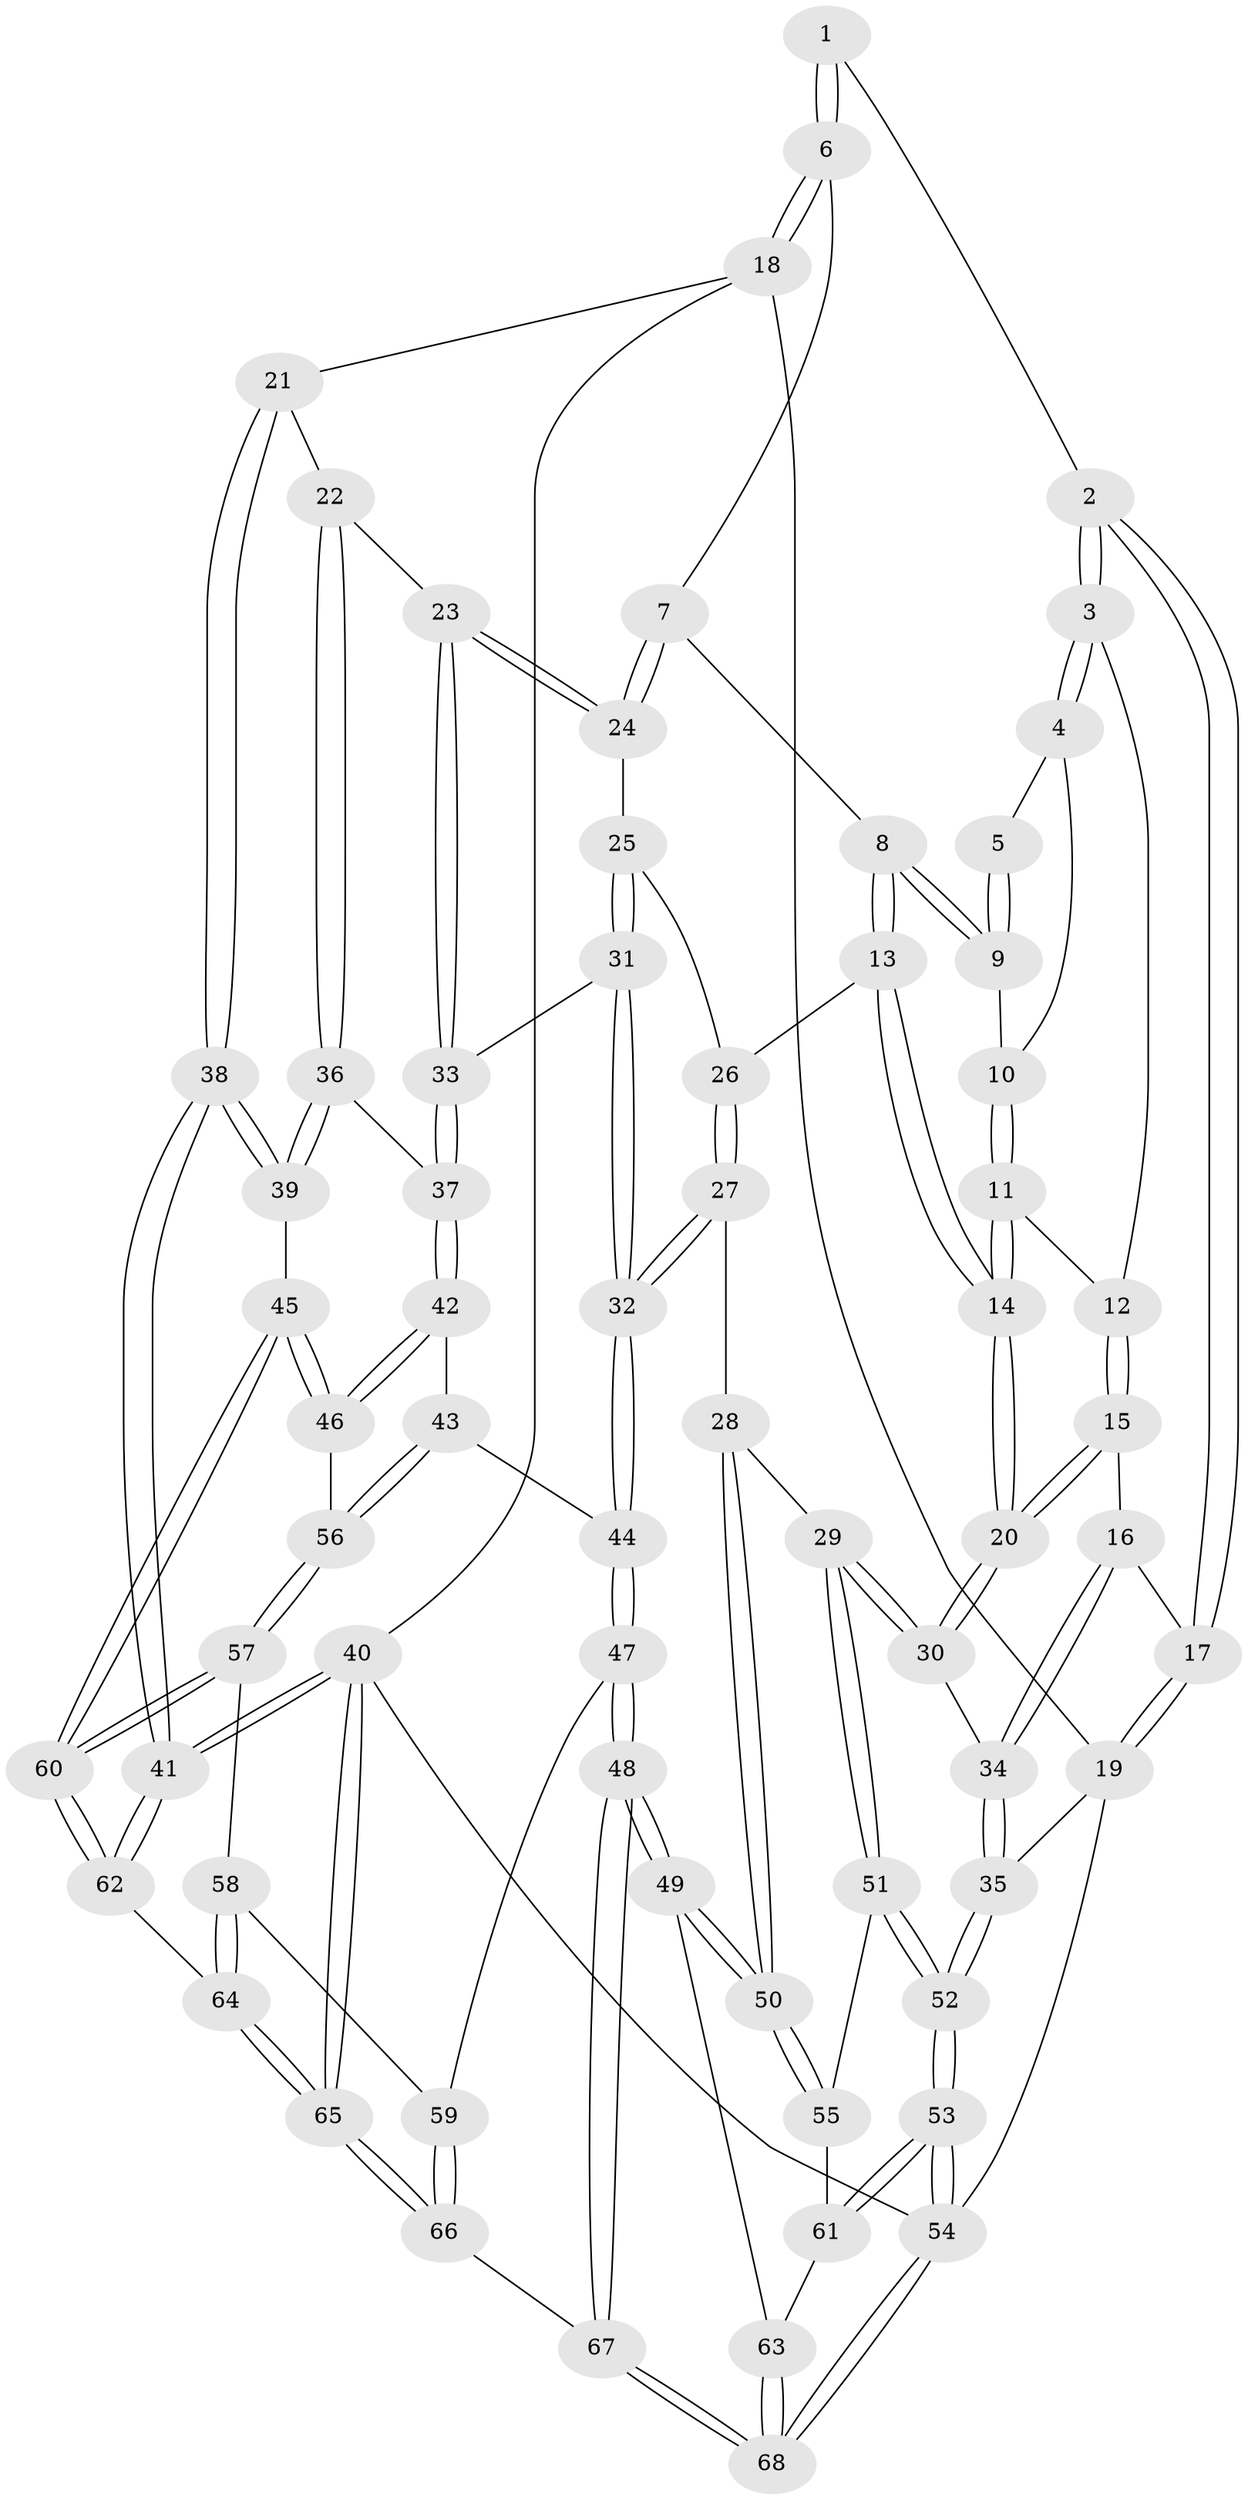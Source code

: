 // coarse degree distribution, {4: 0.6097560975609756, 6: 0.0975609756097561, 5: 0.14634146341463414, 7: 0.024390243902439025, 3: 0.12195121951219512}
// Generated by graph-tools (version 1.1) at 2025/52/02/27/25 19:52:39]
// undirected, 68 vertices, 167 edges
graph export_dot {
graph [start="1"]
  node [color=gray90,style=filled];
  1 [pos="+0.5316046511029102+0"];
  2 [pos="+0+0"];
  3 [pos="+0+0"];
  4 [pos="+0.3893156774876376+0.059457495906167515"];
  5 [pos="+0.48876614380317834+0.006080770193419193"];
  6 [pos="+0.957560577816523+0"];
  7 [pos="+0.8582614639352695+0"];
  8 [pos="+0.5397209230635103+0.20311524314469181"];
  9 [pos="+0.49143613794359065+0.08863175273701394"];
  10 [pos="+0.3960624260982023+0.07660735880926361"];
  11 [pos="+0.37161011016305273+0.17338670097430972"];
  12 [pos="+0.06908035431200991+0"];
  13 [pos="+0.5221433487508326+0.23867122693728485"];
  14 [pos="+0.3945571364596491+0.26159895414163914"];
  15 [pos="+0.32803240277355517+0.30606697190158166"];
  16 [pos="+0.018121204906874046+0.0941219110257702"];
  17 [pos="+0+0"];
  18 [pos="+1+0"];
  19 [pos="+0+0"];
  20 [pos="+0.330301882900881+0.30864323335626975"];
  21 [pos="+1+0.22691519546289213"];
  22 [pos="+0.8801718187647789+0.3852001555197867"];
  23 [pos="+0.8388272148526686+0.3786613406180506"];
  24 [pos="+0.7804353868069224+0.3263005709697966"];
  25 [pos="+0.7081063591010163+0.3460866820068432"];
  26 [pos="+0.5345788124111241+0.25440948188952517"];
  27 [pos="+0.5470180174001141+0.5260551149673366"];
  28 [pos="+0.4257844944480395+0.5201869531603865"];
  29 [pos="+0.2683538809142328+0.4705840693673604"];
  30 [pos="+0.2612734715328808+0.451795945599571"];
  31 [pos="+0.6385466448716505+0.5079402414381692"];
  32 [pos="+0.5860542892507997+0.546874357713278"];
  33 [pos="+0.7942285189513256+0.5180419136714506"];
  34 [pos="+0.1866481482435186+0.4260138011742667"];
  35 [pos="+0+0.43761200122929067"];
  36 [pos="+0.9472468489194242+0.524346203672653"];
  37 [pos="+0.8164107605783381+0.5532016683126042"];
  38 [pos="+1+0.6199958107508502"];
  39 [pos="+1+0.6264697566294667"];
  40 [pos="+1+1"];
  41 [pos="+1+0.914429123211102"];
  42 [pos="+0.8113626807237737+0.6322584638391183"];
  43 [pos="+0.6304129613282674+0.6307824061218156"];
  44 [pos="+0.6062485551826693+0.6235615468266293"];
  45 [pos="+0.9234647516942299+0.7168173626475131"];
  46 [pos="+0.8464078616751314+0.6841375751884384"];
  47 [pos="+0.5311155724775666+0.812057707138787"];
  48 [pos="+0.4827953971656802+0.8352850897099475"];
  49 [pos="+0.47306151065650803+0.8326035979374377"];
  50 [pos="+0.4413422857535692+0.7980908999215605"];
  51 [pos="+0.22207959663566415+0.6326272707229578"];
  52 [pos="+0+0.6643918127566886"];
  53 [pos="+0+1"];
  54 [pos="+0+1"];
  55 [pos="+0.22656336430164775+0.6499393945117489"];
  56 [pos="+0.7530542041069839+0.749265235272451"];
  57 [pos="+0.735653432296745+0.7910675953954892"];
  58 [pos="+0.6808486277320397+0.8408067094062944"];
  59 [pos="+0.6467396795593378+0.8481892172113907"];
  60 [pos="+0.8932054901605827+0.8474443368791041"];
  61 [pos="+0.17247266832879982+0.8010021067261854"];
  62 [pos="+0.895497636977413+0.890352923324154"];
  63 [pos="+0.3195002093069786+0.9051089725656128"];
  64 [pos="+0.863284732449571+0.9459225960755314"];
  65 [pos="+0.8263323426739384+1"];
  66 [pos="+0.7657436355601209+1"];
  67 [pos="+0.518841807194757+1"];
  68 [pos="+0.07102315629598048+1"];
  1 -- 2;
  1 -- 6;
  1 -- 6;
  2 -- 3;
  2 -- 3;
  2 -- 17;
  2 -- 17;
  3 -- 4;
  3 -- 4;
  3 -- 12;
  4 -- 5;
  4 -- 10;
  5 -- 9;
  5 -- 9;
  6 -- 7;
  6 -- 18;
  6 -- 18;
  7 -- 8;
  7 -- 24;
  7 -- 24;
  8 -- 9;
  8 -- 9;
  8 -- 13;
  8 -- 13;
  9 -- 10;
  10 -- 11;
  10 -- 11;
  11 -- 12;
  11 -- 14;
  11 -- 14;
  12 -- 15;
  12 -- 15;
  13 -- 14;
  13 -- 14;
  13 -- 26;
  14 -- 20;
  14 -- 20;
  15 -- 16;
  15 -- 20;
  15 -- 20;
  16 -- 17;
  16 -- 34;
  16 -- 34;
  17 -- 19;
  17 -- 19;
  18 -- 19;
  18 -- 21;
  18 -- 40;
  19 -- 35;
  19 -- 54;
  20 -- 30;
  20 -- 30;
  21 -- 22;
  21 -- 38;
  21 -- 38;
  22 -- 23;
  22 -- 36;
  22 -- 36;
  23 -- 24;
  23 -- 24;
  23 -- 33;
  23 -- 33;
  24 -- 25;
  25 -- 26;
  25 -- 31;
  25 -- 31;
  26 -- 27;
  26 -- 27;
  27 -- 28;
  27 -- 32;
  27 -- 32;
  28 -- 29;
  28 -- 50;
  28 -- 50;
  29 -- 30;
  29 -- 30;
  29 -- 51;
  29 -- 51;
  30 -- 34;
  31 -- 32;
  31 -- 32;
  31 -- 33;
  32 -- 44;
  32 -- 44;
  33 -- 37;
  33 -- 37;
  34 -- 35;
  34 -- 35;
  35 -- 52;
  35 -- 52;
  36 -- 37;
  36 -- 39;
  36 -- 39;
  37 -- 42;
  37 -- 42;
  38 -- 39;
  38 -- 39;
  38 -- 41;
  38 -- 41;
  39 -- 45;
  40 -- 41;
  40 -- 41;
  40 -- 65;
  40 -- 65;
  40 -- 54;
  41 -- 62;
  41 -- 62;
  42 -- 43;
  42 -- 46;
  42 -- 46;
  43 -- 44;
  43 -- 56;
  43 -- 56;
  44 -- 47;
  44 -- 47;
  45 -- 46;
  45 -- 46;
  45 -- 60;
  45 -- 60;
  46 -- 56;
  47 -- 48;
  47 -- 48;
  47 -- 59;
  48 -- 49;
  48 -- 49;
  48 -- 67;
  48 -- 67;
  49 -- 50;
  49 -- 50;
  49 -- 63;
  50 -- 55;
  50 -- 55;
  51 -- 52;
  51 -- 52;
  51 -- 55;
  52 -- 53;
  52 -- 53;
  53 -- 54;
  53 -- 54;
  53 -- 61;
  53 -- 61;
  54 -- 68;
  54 -- 68;
  55 -- 61;
  56 -- 57;
  56 -- 57;
  57 -- 58;
  57 -- 60;
  57 -- 60;
  58 -- 59;
  58 -- 64;
  58 -- 64;
  59 -- 66;
  59 -- 66;
  60 -- 62;
  60 -- 62;
  61 -- 63;
  62 -- 64;
  63 -- 68;
  63 -- 68;
  64 -- 65;
  64 -- 65;
  65 -- 66;
  65 -- 66;
  66 -- 67;
  67 -- 68;
  67 -- 68;
}

